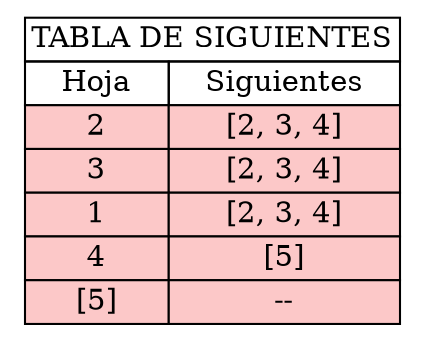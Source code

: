 digraph { 
 tbl1 [
shape=plaintext
 label=<
<table border='0' cellborder='1' cellspacing='0'>
<tr><td colspan="2">TABLA DE SIGUIENTES</td></tr>
<th><td>Hoja</td><td>Siguientes</td></th><tr><td bgcolor="#fcc8c8">2</td><td bgcolor="#fcc8c8">[2, 3, 4]</td></tr>
<tr><td bgcolor="#fcc8c8">3</td><td bgcolor="#fcc8c8">[2, 3, 4]</td></tr>
<tr><td bgcolor="#fcc8c8">1</td><td bgcolor="#fcc8c8">[2, 3, 4]</td></tr>
<tr><td bgcolor="#fcc8c8">4</td><td bgcolor="#fcc8c8">[5]</td></tr>
<tr><td bgcolor="#fcc8c8">[5]</td><td bgcolor="#fcc8c8">--</td></tr>
</table>
>];
}

